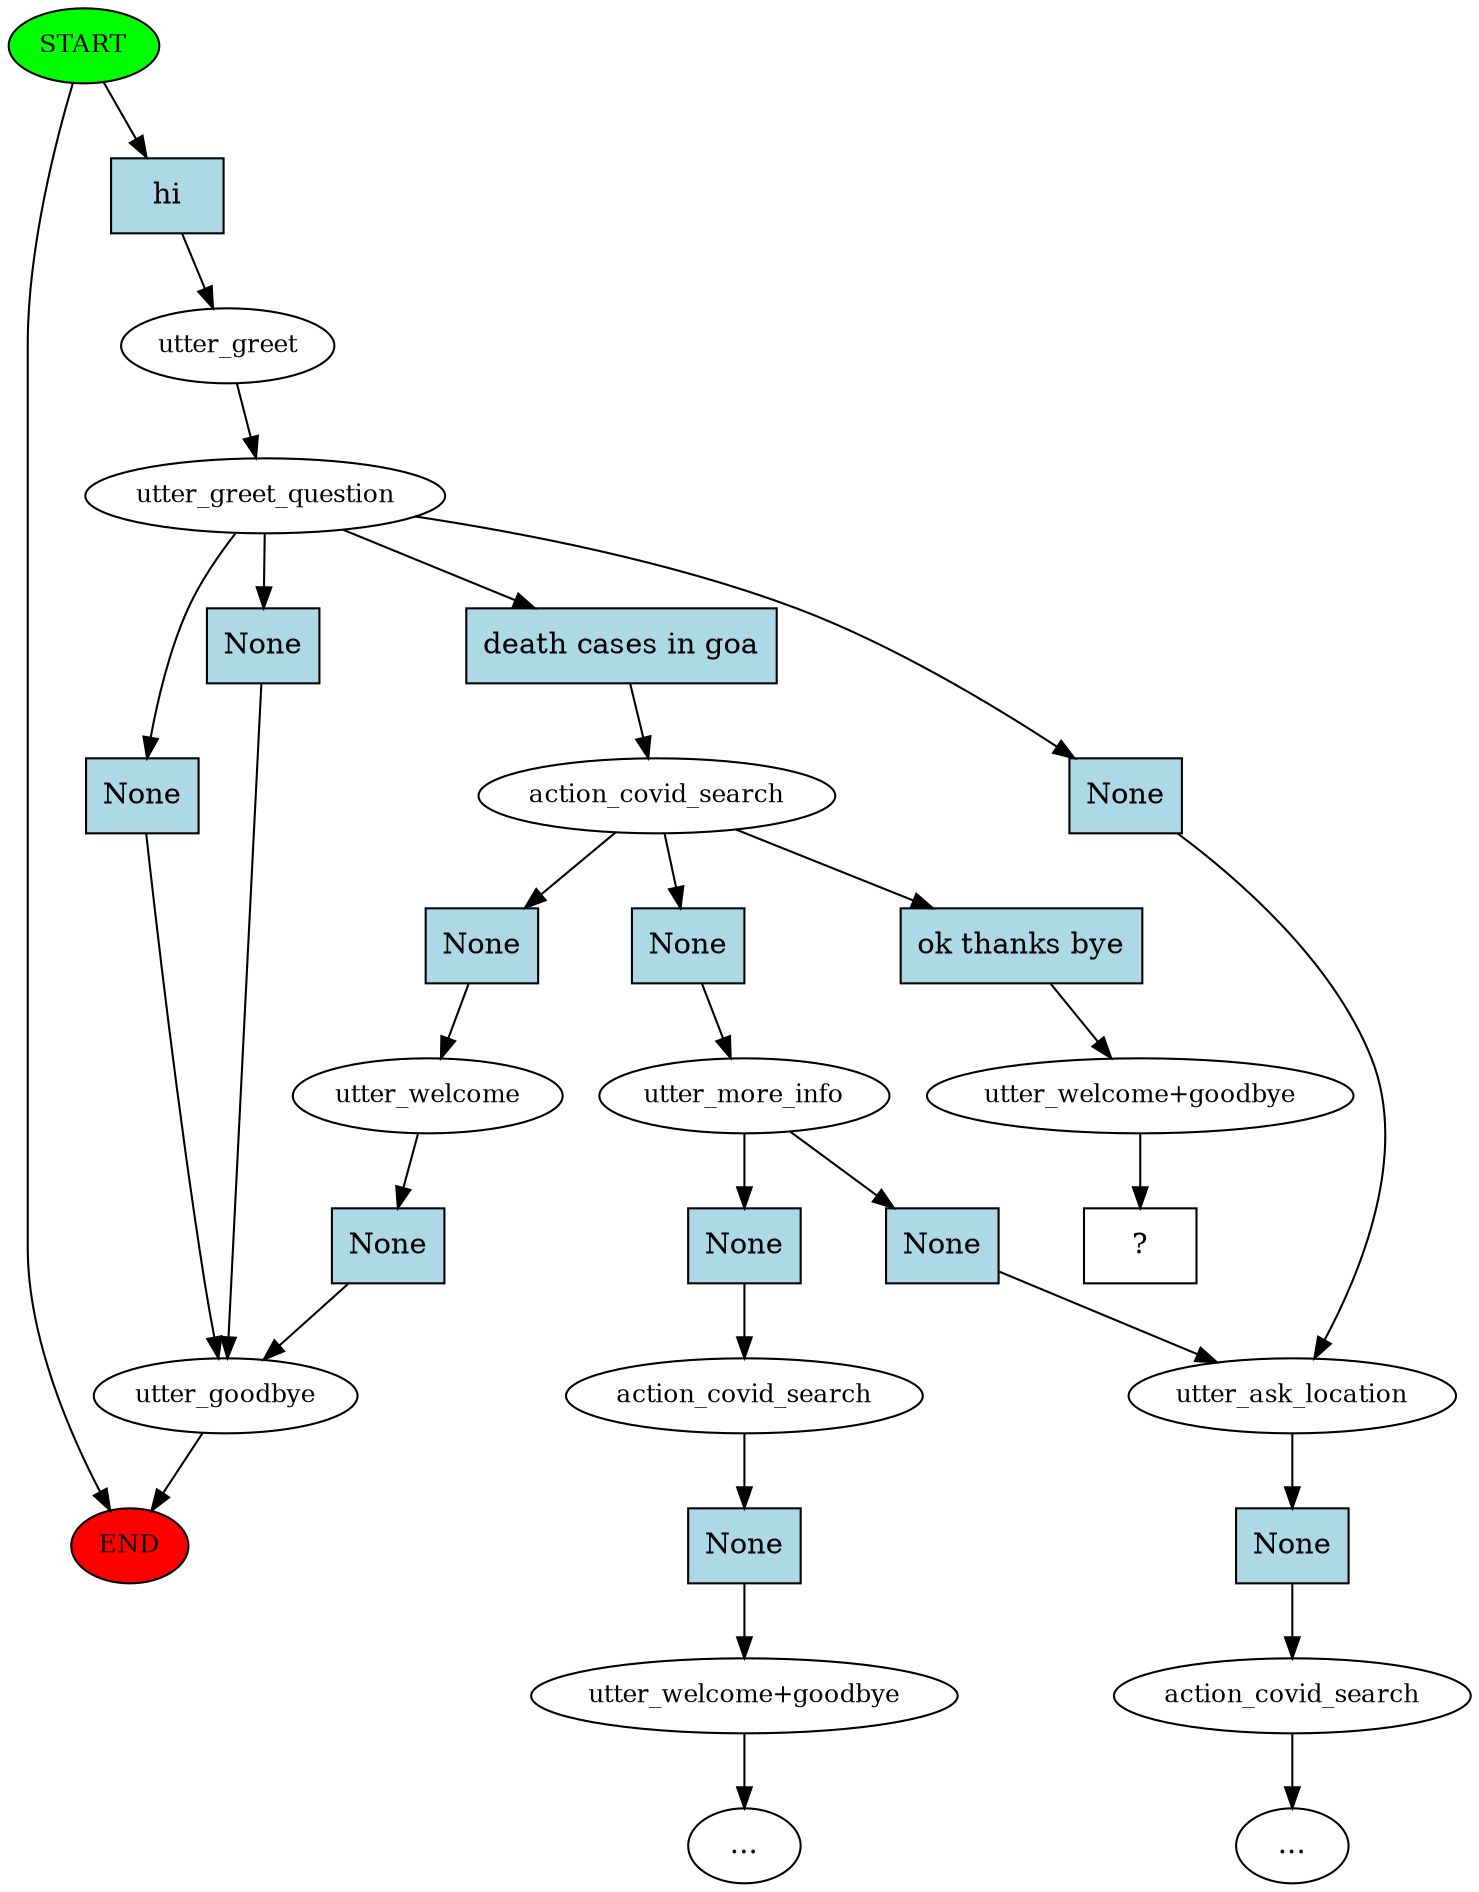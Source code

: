 digraph  {
0 [class="start active", fillcolor=green, fontsize=12, label=START, style=filled];
"-1" [class=end, fillcolor=red, fontsize=12, label=END, style=filled];
1 [class=active, fontsize=12, label=utter_greet];
2 [class=active, fontsize=12, label=utter_greet_question];
3 [class="", fontsize=12, label=utter_ask_location];
4 [class="", fontsize=12, label=action_covid_search];
7 [class=active, fontsize=12, label=action_covid_search];
8 [class="", fontsize=12, label=utter_more_info];
"-4" [class=ellipsis, label="..."];
15 [class="", fontsize=12, label=action_covid_search];
16 [class="", fontsize=12, label="utter_welcome+goodbye"];
"-5" [class=ellipsis, label="..."];
19 [class="", fontsize=12, label=utter_goodbye];
26 [class="", fontsize=12, label=utter_welcome];
31 [class=active, fontsize=12, label="utter_welcome+goodbye"];
32 [class="intent dashed active", label="  ?  ", shape=rect];
33 [class="intent active", fillcolor=lightblue, label=hi, shape=rect, style=filled];
34 [class=intent, fillcolor=lightblue, label=None, shape=rect, style=filled];
35 [class="intent active", fillcolor=lightblue, label="death cases in goa", shape=rect, style=filled];
36 [class=intent, fillcolor=lightblue, label=None, shape=rect, style=filled];
37 [class=intent, fillcolor=lightblue, label=None, shape=rect, style=filled];
38 [class=intent, fillcolor=lightblue, label=None, shape=rect, style=filled];
39 [class=intent, fillcolor=lightblue, label=None, shape=rect, style=filled];
40 [class=intent, fillcolor=lightblue, label=None, shape=rect, style=filled];
41 [class="intent active", fillcolor=lightblue, label="ok thanks bye", shape=rect, style=filled];
42 [class=intent, fillcolor=lightblue, label=None, shape=rect, style=filled];
43 [class=intent, fillcolor=lightblue, label=None, shape=rect, style=filled];
44 [class=intent, fillcolor=lightblue, label=None, shape=rect, style=filled];
45 [class=intent, fillcolor=lightblue, label=None, shape=rect, style=filled];
0 -> "-1"  [class="", key=NONE, label=""];
0 -> 33  [class=active, key=0];
1 -> 2  [class=active, key=NONE, label=""];
2 -> 34  [class="", key=0];
2 -> 35  [class=active, key=0];
2 -> 36  [class="", key=0];
2 -> 37  [class="", key=0];
3 -> 38  [class="", key=0];
4 -> "-4"  [class="", key=NONE, label=""];
7 -> 39  [class="", key=0];
7 -> 40  [class="", key=0];
7 -> 41  [class=active, key=0];
8 -> 42  [class="", key=0];
8 -> 43  [class="", key=0];
15 -> 44  [class="", key=0];
16 -> "-5"  [class="", key=NONE, label=""];
19 -> "-1"  [class="", key=NONE, label=""];
26 -> 45  [class="", key=0];
31 -> 32  [class=active, key=NONE, label=""];
33 -> 1  [class=active, key=0];
34 -> 3  [class="", key=0];
35 -> 7  [class=active, key=0];
36 -> 19  [class="", key=0];
37 -> 19  [class="", key=0];
38 -> 4  [class="", key=0];
39 -> 8  [class="", key=0];
40 -> 26  [class="", key=0];
41 -> 31  [class=active, key=0];
42 -> 3  [class="", key=0];
43 -> 15  [class="", key=0];
44 -> 16  [class="", key=0];
45 -> 19  [class="", key=0];
}
